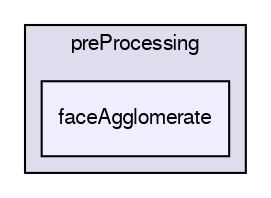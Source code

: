 digraph "applications/utilities/preProcessing/faceAgglomerate" {
  bgcolor=transparent;
  compound=true
  node [ fontsize="10", fontname="FreeSans"];
  edge [ labelfontsize="10", labelfontname="FreeSans"];
  subgraph clusterdir_2cb9088fcfa5d85f3ea0b5a37d6be287 {
    graph [ bgcolor="#ddddee", pencolor="black", label="preProcessing" fontname="FreeSans", fontsize="10", URL="dir_2cb9088fcfa5d85f3ea0b5a37d6be287.html"]
  dir_612ab37c2e0d8163bc69721ec021af34 [shape=box, label="faceAgglomerate", style="filled", fillcolor="#eeeeff", pencolor="black", URL="dir_612ab37c2e0d8163bc69721ec021af34.html"];
  }
}
